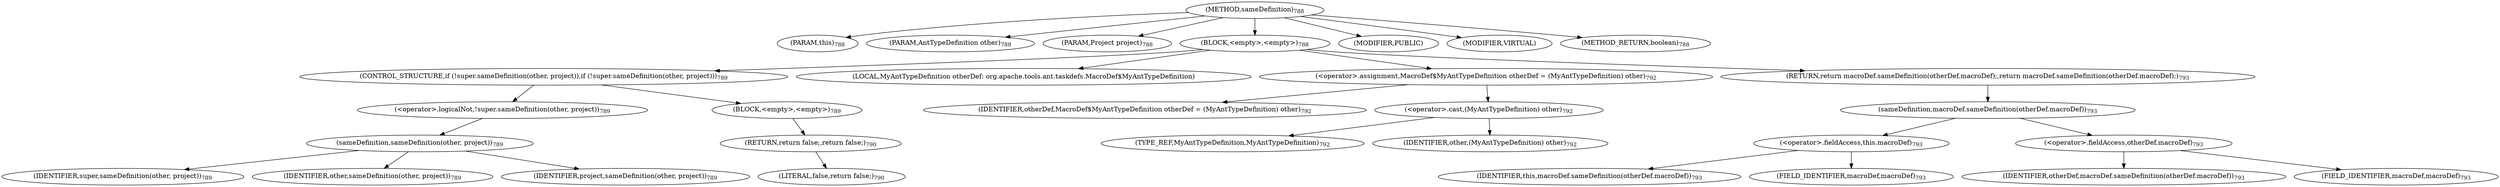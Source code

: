 digraph "sameDefinition" {  
"1721" [label = <(METHOD,sameDefinition)<SUB>788</SUB>> ]
"1722" [label = <(PARAM,this)<SUB>788</SUB>> ]
"1723" [label = <(PARAM,AntTypeDefinition other)<SUB>788</SUB>> ]
"1724" [label = <(PARAM,Project project)<SUB>788</SUB>> ]
"1725" [label = <(BLOCK,&lt;empty&gt;,&lt;empty&gt;)<SUB>788</SUB>> ]
"1726" [label = <(CONTROL_STRUCTURE,if (!super.sameDefinition(other, project)),if (!super.sameDefinition(other, project)))<SUB>789</SUB>> ]
"1727" [label = <(&lt;operator&gt;.logicalNot,!super.sameDefinition(other, project))<SUB>789</SUB>> ]
"1728" [label = <(sameDefinition,sameDefinition(other, project))<SUB>789</SUB>> ]
"1729" [label = <(IDENTIFIER,super,sameDefinition(other, project))<SUB>789</SUB>> ]
"1730" [label = <(IDENTIFIER,other,sameDefinition(other, project))<SUB>789</SUB>> ]
"1731" [label = <(IDENTIFIER,project,sameDefinition(other, project))<SUB>789</SUB>> ]
"1732" [label = <(BLOCK,&lt;empty&gt;,&lt;empty&gt;)<SUB>789</SUB>> ]
"1733" [label = <(RETURN,return false;,return false;)<SUB>790</SUB>> ]
"1734" [label = <(LITERAL,false,return false;)<SUB>790</SUB>> ]
"1735" [label = <(LOCAL,MyAntTypeDefinition otherDef: org.apache.tools.ant.taskdefs.MacroDef$MyAntTypeDefinition)> ]
"1736" [label = <(&lt;operator&gt;.assignment,MacroDef$MyAntTypeDefinition otherDef = (MyAntTypeDefinition) other)<SUB>792</SUB>> ]
"1737" [label = <(IDENTIFIER,otherDef,MacroDef$MyAntTypeDefinition otherDef = (MyAntTypeDefinition) other)<SUB>792</SUB>> ]
"1738" [label = <(&lt;operator&gt;.cast,(MyAntTypeDefinition) other)<SUB>792</SUB>> ]
"1739" [label = <(TYPE_REF,MyAntTypeDefinition,MyAntTypeDefinition)<SUB>792</SUB>> ]
"1740" [label = <(IDENTIFIER,other,(MyAntTypeDefinition) other)<SUB>792</SUB>> ]
"1741" [label = <(RETURN,return macroDef.sameDefinition(otherDef.macroDef);,return macroDef.sameDefinition(otherDef.macroDef);)<SUB>793</SUB>> ]
"1742" [label = <(sameDefinition,macroDef.sameDefinition(otherDef.macroDef))<SUB>793</SUB>> ]
"1743" [label = <(&lt;operator&gt;.fieldAccess,this.macroDef)<SUB>793</SUB>> ]
"1744" [label = <(IDENTIFIER,this,macroDef.sameDefinition(otherDef.macroDef))<SUB>793</SUB>> ]
"1745" [label = <(FIELD_IDENTIFIER,macroDef,macroDef)<SUB>793</SUB>> ]
"1746" [label = <(&lt;operator&gt;.fieldAccess,otherDef.macroDef)<SUB>793</SUB>> ]
"1747" [label = <(IDENTIFIER,otherDef,macroDef.sameDefinition(otherDef.macroDef))<SUB>793</SUB>> ]
"1748" [label = <(FIELD_IDENTIFIER,macroDef,macroDef)<SUB>793</SUB>> ]
"1749" [label = <(MODIFIER,PUBLIC)> ]
"1750" [label = <(MODIFIER,VIRTUAL)> ]
"1751" [label = <(METHOD_RETURN,boolean)<SUB>788</SUB>> ]
  "1721" -> "1722" 
  "1721" -> "1723" 
  "1721" -> "1724" 
  "1721" -> "1725" 
  "1721" -> "1749" 
  "1721" -> "1750" 
  "1721" -> "1751" 
  "1725" -> "1726" 
  "1725" -> "1735" 
  "1725" -> "1736" 
  "1725" -> "1741" 
  "1726" -> "1727" 
  "1726" -> "1732" 
  "1727" -> "1728" 
  "1728" -> "1729" 
  "1728" -> "1730" 
  "1728" -> "1731" 
  "1732" -> "1733" 
  "1733" -> "1734" 
  "1736" -> "1737" 
  "1736" -> "1738" 
  "1738" -> "1739" 
  "1738" -> "1740" 
  "1741" -> "1742" 
  "1742" -> "1743" 
  "1742" -> "1746" 
  "1743" -> "1744" 
  "1743" -> "1745" 
  "1746" -> "1747" 
  "1746" -> "1748" 
}
